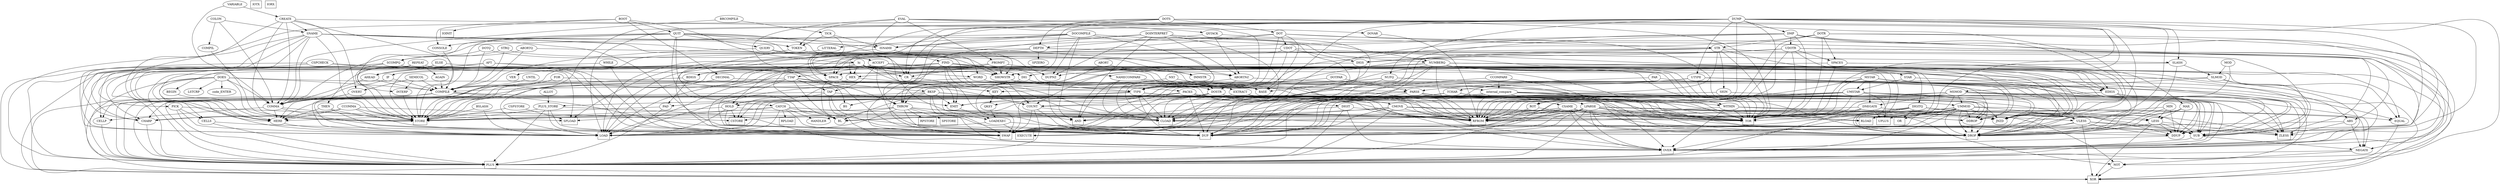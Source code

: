 strict digraph words {
"IOINIT" [shape=box]
"IOTX" [shape=box]
"IORX" [shape=box]
"EXECUTE" [shape=box]
"STORE" [shape=box]
"CSTORE" [shape=box]
"LOAD" [shape=box]
"CLOAD" [shape=box]
"RFROM" [shape=box]
"TOR" [shape=box]
"RLOAD" [shape=box]
"SPLOAD" [shape=box]
"SPSTORE" [shape=box]
"RPLOAD" [shape=box]
"RPSTORE" [shape=box]
"DUP" [shape=box]
"OVER" [shape=box]
"SWAP" [shape=box]
"DROP" [shape=box]
"UPLUS" [shape=box]
"PLUS" [shape=box]
"XOR" [shape=box]
"AND" [shape=box]
"OR" [shape=box]
"ZLESS" [shape=box]
"UMMOD" -> "DDROP"
"NUMBERQ" -> "PLUS"
"NUMBERQ" -> "STAR"
"QUIT" -> "CR"
"COMPILE" -> "TOR"
"DOTS" -> "SHOWSTR"
"MIN" -> "LESS"
"DIG" -> "EXTRACT"
"COMMA" -> "DUP"
"NUMBERQ" -> "COUNT"
"SHOWSTR" -> "DOSTR"
"COUNT" -> "SWAP"
"DOTR" -> "RFROM"
"QUIT" -> "DUPNZ"
"MAX" -> "LESS"
"HEX" -> "BASE"
"SLMOD" -> "OVER"
"THROW" -> "DROP"
"DMP" -> "SPACE"
"DMP" -> "CLOAD"
"COMMA" -> "CELLP"
"DNEGATE" -> "TOR"
"WITHIN" -> "TOR"
"MSTAR" -> "ABS"
"UMSTAR" -> "DUP"
"STR" -> "RFROM"
"UMMOD" -> "DROP"
"CATCH" -> "DROP"
"CELLS" -> "PLUS"
"VARIABLE" -> "CREATE"
"AFT" -> "BEGIN"
"UTYPE" -> "TOR"
"THROW" -> "HANDLER"
"TTAP" -> "XOR"
"BOOT" -> "CONSOLE"
"DUMP" -> "SPACE"
"UMMOD" -> "PLUS"
"BKSP" -> "BL"
"MSMOD" -> "SWAP"
"CATCH" -> "EXECUTE"
"THROW" -> "STORE"
"LPARSE" -> "PLUS"
"BRCOMPILE" -> "TICK"
"NEGATE" -> "NOT"
"UDOT" -> "TYPE"
"DOTR" -> "STR"
"hi" -> "CR"
"SCOMPQ" -> "CHARP"
"DNEGATE" -> "RFROM"
"DOTS" -> "PICK"
"FIND" -> "AND"
"DOCOMPILE" -> "NUMBERQ"
"CSPCHECK" -> "XOR"
"DOTS" -> "CR"
"DOTS" -> "RLOAD"
"DOINTERPRET" -> "CLOAD"
"SNAME" -> "CLOAD"
"internal_compare" -> "DDROP"
"QSTACK" -> "ABORTNZ"
"CSAME" -> "OVER"
"TYPE" -> "CLOAD"
"CMOVE" -> "CSTORE"
"UMSTAR" -> "PLUS"
"DIG" -> "BASE"
"DIGITQ" -> "LESS"
"DOES" -> "LSTCRP"
"FIND" -> "PLUS"
"DIGS" -> "DIG"
"BRCOMPILE" -> "COMMA"
"hi" -> "TYPE"
"internal_compare" -> "SWAP"
"BOOT" -> "hi"
"TAP" -> "DUP"
"DUMP" -> "DROP"
"DUMP" -> "NOT"
"DOINTERPRET" -> "NUMBERQ"
"DNEGATE" -> "UPLUS"
"UNTIL" -> "COMPILE"
"DMP" -> "OVER"
"DOCOMPILE" -> "EXECUTE"
"TYPE" -> "EMIT"
"DOTPAR" -> "TYPE"
"NUMBERQ" -> "DIGITQ"
"MSMOD" -> "DNEGATE"
"THROW" -> "TOR"
"MSTAR" -> "DNEGATE"
"DOSTR" -> "RFROM"
"DOTS" -> "DEPTH"
"internal_compare" -> "CSAME"
"SNAME" -> "TOKEN"
"CONSOLE" -> "STORE"
"CSPCHECK" -> "SPLOAD"
"WORD" -> "PACKS"
"SIGN" -> "HOLD"
"THROW" -> "SWAP"
"MSMOD" -> "RLOAD"
"THROW" -> "RPSTORE"
"NEGATE" -> "PLUS"
"NUMBERQ" -> "DUPNZ"
"SCOMPQ" -> "HERE"
"PAR" -> "DDROP"
"UMSTAR" -> "RFROM"
"UMSTAR" -> "UPLUS"
"OVERT" -> "STORE"
"CSAME" -> "JNZD"
"SUB" -> "PLUS"
"ACCEPT" -> "KEY"
"EXTRACT" -> "DIGIT"
"STR" -> "EDIGS"
"EVAL" -> "QSTACK"
"TYPE" -> "TOR"
"DOINTERPRET" -> "ISNAME"
"ALLOT" -> "PLUS_STORE"
"WITHIN" -> "RFROM"
"NUMBERQ" -> "OVER"
"DIGIT" -> "PLUS"
"NOT" -> "XOR"
"DIGITQ" -> "ULESS"
"STAR" -> "DROP"
"SNAME" -> "DUP"
"ACCEPT" -> "XOR"
"PROMPT" -> "CR"
"PARSE" -> "TOR"
"MSMOD" -> "DUP"
"WITHIN" -> "ULESS"
"DMP" -> "DUP"
"CELLP" -> "PLUS"
"STR" -> "DUP"
"NUFQ" -> "DDROP"
"SLMOD" -> "MSMOD"
"DOSTR" -> "TOR"
"BKSP" -> "OVER"
"BSLASH" -> "LOAD"
"DIGITQ" -> "OVER"
"CCOMMA" -> "CHARP"
"ULESS" -> "DDUP"
"MSTAR" -> "DDUP"
"UDOTR" -> "SPACES"
"LPARSE" -> "ZLESS"
"BOOT" -> "QUIT"
"CMOVE" -> "DUP"
"DOINTERPRET" -> "DUPNZ"
"CSPCHECK" -> "LOAD"
"DOINTERPRET" -> "EXECUTE"
"DMP" -> "PLUS"
"SPACES" -> "SPACE"
"ISNAME" -> "FIND"
"CSAME" -> "CHARP"
"ULESS" -> "SWAP"
"COLON" -> "SNAME"
"TAP" -> "PLUS"
"MSMOD" -> "RFROM"
"IF" -> "COMPILE"
"ROT" -> "TOR"
"LPARSE" -> "EQUAL"
"NUMBERQ" -> "JNZD"
"UMSTAR" -> "SWAP"
"internal_compare" -> "DUP"
"EDIGS" -> "SUB"
"TCHAR" -> "BL"
"SLMOD" -> "SWAP"
"NUMBERQ" -> "LOAD"
"PACKS" -> "RFROM"
"CCOMPARE" -> "internal_compare"
"hi" -> "VER"
"NUMBERQ" -> "CLOAD"
"DOTPAR" -> "PARSE"
"FIND" -> "RFROM"
"EVAL" -> "DUP"
"TTAP" -> "SWAP"
"WORD" -> "HERE"
"DECIMAL" -> "BASE"
"NAMECOMPARE" -> "internal_compare"
"DOCOMPILE" -> "COMMA"
"TICK" -> "ISNAME"
"QUIT" -> "INTERP"
"DECIMAL" -> "STORE"
"DOT" -> "XOR"
"DEPTH" -> "SPZERO"
"COMMA" -> "HERE"
"BDIGS" -> "STORE"
"QUIT" -> "QUERY"
"TICK" -> "THROW"
"UMMOD" -> "DDUP"
"DEPTH" -> "SUB"
"THROW" -> "LOAD"
"HOLD" -> "LOAD"
"LESS" -> "DDUP"
"REPEAT" -> "AGAIN"
"SCOMPQ" -> "WORD"
"SNAME" -> "LOAD"
"EDIGS" -> "LOAD"
"TOKEN" -> "WORD"
"FIND" -> "CHARP"
"DUMP" -> "DMP"
"PACKS" -> "DDUP"
"SNAME" -> "STORE"
"UDOTR" -> "TYPE"
"UMMOD" -> "JNZD"
"NXT" -> "COMPILE"
"EVAL" -> "TOKEN"
"EMIT" -> "LOADEXEC"
"DIGIT" -> "AND"
"AGAIN" -> "COMPILE"
"EVAL" -> "PROMPT"
"TCHAR" -> "WITHIN"
"LESS" -> "DROP"
"DOVAR" -> "RFROM"
"QKEY" -> "LOADEXEC"
"TTAP" -> "BL"
"DOTQ" -> "SHOWSTR"
"MOD" -> "SLMOD"
"SLMOD" -> "ZLESS"
"SPACES" -> "MAX"
"EDIGS" -> "DROP"
"PAD" -> "PLUS"
"BKSP" -> "SWAP"
"PICK" -> "LOAD"
"TCHAR" -> "AND"
"CREATE" -> "HERE"
"THROW" -> "SPSTORE"
"INTERP" -> "STORE"
"DOT" -> "UDOT"
"CSPSTORE" -> "SPLOAD"
"hi" -> "HEX"
"SPACE" -> "BL"
"BKSP" -> "EMIT"
"CATCH" -> "STORE"
"CREATE" -> "COMPILE"
"MAX" -> "SWAP"
"PLUS_STORE" -> "STORE"
"BSLASH" -> "STORE"
"ACCEPT" -> "TTAP"
"ABORTQ" -> "COMPILE"
"NUMBERQ" -> "HEX"
"SEMICOL" -> "COMPILE"
"MAX" -> "DDUP"
"DUMP" -> "DDUP"
"PAD" -> "HERE"
"DMP" -> "UDOTR"
"MOD" -> "DROP"
"DOTR" -> "OVER"
"STR" -> "BDIGS"
"SIGN" -> "ZLESS"
"hi" -> "EDIGS"
"hi" -> "DIG"
"ABORT" -> "IMMSTR"
"AFT" -> "SWAP"
"NUFQ" -> "KEY"
"LPARSE" -> "BL"
"QUERY" -> "STORE"
"DOES" -> "RFROM"
"DOCOMPILE" -> "LITTERAL"
"CMOVE" -> "JNZD"
"SLASH" -> "SWAP"
"BKSP" -> "SUB"
"ULESS" -> "DROP"
"WITHIN" -> "SUB"
"NUFQ" -> "EQUAL"
"UTYPE" -> "CLOAD"
"ABS" -> "ZLESS"
"PACKS" -> "DUP"
"EDIGS" -> "OVER"
"TYPE" -> "JNZD"
"SNAME" -> "HERE"
"TOKEN" -> "BL"
"THEN" -> "STORE"
"STR" -> "ABS"
"PICK" -> "SPLOAD"
"UTYPE" -> "PLUS"
"UTYPE" -> "DROP"
"LESS" -> "XOR"
"internal_compare" -> "DROP"
"LESS" -> "ZLESS"
"CATCH" -> "SPLOAD"
"QUERY" -> "ACCEPT"
"BKSP" -> "TOR"
"NUMBERQ" -> "NEGATE"
"LITTERAL" -> "COMPILE"
"hi" -> "BDIGS"
"QUIT" -> "COUNT"
"FIND" -> "CLOAD"
"STRQ" -> "COMPILE"
"IF" -> "COMMA"
"COUNT" -> "PLUS"
"hi" -> "RFROM"
"LPARSE" -> "DUP"
"UMMOD" -> "NEGATE"
"NUMBERQ" -> "EQUAL"
"REPEAT" -> "SWAP"
"PACKS" -> "CSTORE"
"HOLD" -> "STORE"
"DOTS" -> "DOT"
"DMP" -> "TOR"
"SPACE" -> "EMIT"
"DOES" -> "CELLS"
"BEGIN" -> "HERE"
"DOT" -> "STR"
"DIGITQ" -> "SUB"
"CCOMPARE" -> "OVER"
"CATCH" -> "TOR"
"TAP" -> "EMIT"
"DUMP" -> "HEX"
"NUMBERQ" -> "TOR"
"LPARSE" -> "NOT"
"DUMP" -> "BASE"
"BDIGS" -> "PAD"
"QUIT" -> "STORE"
"DUPNZ" -> "DUP"
"FOR" -> "TOR"
"DOINTERPRET" -> "THROW"
"DOCOMPILE" -> "DUPNZ"
"HOLD" -> "CSTORE"
"PARSE" -> "PLUS"
"ACCEPT" -> "DDUP"
"ABS" -> "NEGATE"
"ACCEPT" -> "OVER"
"SNAME" -> "CHARP"
"AHEAD" -> "COMMA"
"AHEAD" -> "COMPILE"
"CATCH" -> "LOAD"
"COMPILE" -> "CELLP"
"LPARSE" -> "LOAD"
"FIND" -> "TOR"
"UMMOD" -> "DUP"
"DIGITQ" -> "DUP"
"NUMBERQ" -> "SWAP"
"DIGIT" -> "OVER"
"ACCEPT" -> "WITHIN"
"CSPSTORE" -> "STORE"
"EXTRACT" -> "SWAP"
"DOES" -> "code_ENTER"
"SCOMPQ" -> "CLOAD"
"COMPILE" -> "DUP"
"ABORTNZ" -> "THROW"
"PARSE" -> "SUB"
"LOADEXEC" -> "EXECUTE"
"DEPTH" -> "SPLOAD"
"internal_compare" -> "CHARP"
"SCOMPQ" -> "STORE"
"WHILE" -> "IF"
"UDOTR" -> "DIGS"
"DDUP" -> "OVER"
"FIND" -> "DROP"
"HOLD" -> "SUB"
"UTYPE" -> "TCHAR"
"DEPTH" -> "SWAP"
"PLUS_STORE" -> "LOAD"
"DIGIT" -> "LESS"
"DIG" -> "HOLD"
"UMSTAR" -> "DROP"
"MSTAR" -> "SWAP"
"DOCOMPILE" -> "THROW"
"ACCEPT" -> "PLUS"
"TTAP" -> "BS"
"SNAME" -> "PLUS"
"PACKS" -> "CMOVE"
"HEX" -> "STORE"
"UMMOD" -> "UPLUS"
"ACCEPT" -> "BL"
"LPARSE" -> "TOR"
"PICK" -> "PLUS"
"hi" -> "LOAD"
"DOT" -> "BASE"
"MSTAR" -> "UMSTAR"
"BKSP" -> "BS"
"DEPTH" -> "SLASH"
"UDOTR" -> "TOR"
"CR" -> "EMIT"
"CMOVE" -> "RLOAD"
"MSTAR" -> "RFROM"
"EVAL" -> "CLOAD"
"DOTQ" -> "SCOMPQ"
"LOADEXEC" -> "DUP"
"DUMP" -> "NUFQ"
"DOES" -> "PLUS"
"CSAME" -> "TOR"
"QSTACK" -> "ZLESS"
"internal_compare" -> "COUNT"
"NUFQ" -> "DUP"
"DOES" -> "COMPILE"
"TYPE" -> "PLUS"
"ACCEPT" -> "DROP"
"SNAME" -> "COMMA"
"DOINTERPRET" -> "ABORTNZ"
"COMPILE" -> "COMMA"
"UTYPE" -> "DUP"
"QUIT" -> "CATCH"
"NUMBERQ" -> "RLOAD"
"PARSE" -> "LOAD"
"TAP" -> "CSTORE"
"MSMOD" -> "NEGATE"
"DOT" -> "TYPE"
"ULESS" -> "ZLESS"
"CATCH" -> "RFROM"
"NXT" -> "JNZD"
"UTYPE" -> "JNZD"
"FIND" -> "DDUP"
"WHILE" -> "SWAP"
"DIGS" -> "DUP"
"LPARSE" -> "STORE"
"PAR" -> "PARSE"
"DOINTERPRET" -> "AND"
"TYPE" -> "DUP"
"internal_compare" -> "RFROM"
"UMMOD" -> "RFROM"
"DUMP" -> "STORE"
"DUMP" -> "SLASH"
"TAP" -> "OVER"
"MSMOD" -> "PLUS"
"DOTR" -> "TOR"
"PROMPT" -> "LOAD"
"DNEGATE" -> "PLUS"
"MSMOD" -> "ZLESS"
"DOES" -> "COMMA"
"UMMOD" -> "TOR"
"EQUAL" -> "XOR"
"PARSE" -> "LPARSE"
"SNAME" -> "SHOWSTR"
"PICK" -> "CELLS"
"ISNAME" -> "LOAD"
"ABORTQ" -> "SCOMPQ"
"QUERY" -> "DROP"
"BKSP" -> "XOR"
"DOTR" -> "SPACES"
"TTAP" -> "DROP"
"internal_compare" -> "TOR"
"ABS" -> "DUP"
"ACCEPT" -> "DUP"
"FOR" -> "COMPILE"
"DMP" -> "JNZD"
"STRQ" -> "SCOMPQ"
"SNAME" -> "DROP"
"STRQ" -> "IMMSTR"
"DOES" -> "STORE"
"UDOTR" -> "BDIGS"
"QUIT" -> "SHOWSTR"
"UMSTAR" -> "TOR"
"PACKS" -> "TOR"
"hi" -> "BASE"
"SEMICOL" -> "INTERP"
"CMOVE" -> "CLOAD"
"DDROP" -> "DROP"
"DOTR" -> "SUB"
"DUMP" -> "TOR"
"KEY" -> "QKEY"
"UMSTAR" -> "ROT"
"PACKS" -> "SWAP"
"CSAME" -> "DDROP"
"ELSE" -> "AHEAD"
"EXTRACT" -> "UMMOD"
"DOCOMPILE" -> "CLOAD"
"ULESS" -> "SUB"
"DIGITQ" -> "TOR"
"DOT" -> "SPACE"
"TTAP" -> "DUP"
"internal_compare" -> "SUB"
"QUIT" -> "TYPE"
"DUMP" -> "JNZD"
"UDOT" -> "BDIGS"
"DIGITQ" -> "RFROM"
"HERE" -> "LOAD"
"DOTS" -> "JNZD"
"DOTS" -> "TOR"
"FIND" -> "NAMECOMPARE"
"CMOVE" -> "TOR"
"VARIABLE" -> "COMMA"
"PACKS" -> "PLUS"
"CCOMPARE" -> "CLOAD"
"LPARSE" -> "OVER"
"CATCH" -> "HANDLER"
"ABORT" -> "THROW"
"QUIT" -> "CONSOLE"
"PLUS_STORE" -> "SWAP"
"LPARSE" -> "SUB"
"LESS" -> "SUB"
"hi" -> "SHOWSTR"
"PROMPT" -> "SHOWSTR"
"DOT" -> "LOAD"
"FIND" -> "DUP"
"CREATE" -> "DOVAR"
"NAMECOMPARE" -> "OVER"
"PARSE" -> "RFROM"
"WITHIN" -> "OVER"
"DUMP" -> "CR"
"SNAME" -> "ISNAME"
"DUMP" -> "UTYPE"
"DUMP" -> "LOAD"
"UMSTAR" -> "OVER"
"DOSTR" -> "PLUS"
"EVAL" -> "DROP"
"TCHAR" -> "DROP"
"STR" -> "DIGS"
"MSTAR" -> "XOR"
"DIGITQ" -> "OR"
"UMMOD" -> "RLOAD"
"UDOT" -> "SPACE"
"SUB" -> "NEGATE"
"CCOMMA" -> "HERE"
"AFT" -> "AHEAD"
"SHOWSTR" -> "TYPE"
"UMSTAR" -> "JNZD"
"ACCEPT" -> "SUB"
"SPACES" -> "TOR"
"CSAME" -> "SUB"
"TICK" -> "TOKEN"
"IMMSTR" -> "DOSTR"
"FIND" -> "LOAD"
"EVAL" -> "LOADEXEC"
"CSAME" -> "RFROM"
"DOSTR" -> "COUNT"
"SLASH" -> "DROP"
"PROMPT" -> "EQUAL"
"CHARP" -> "PLUS"
"DNEGATE" -> "NOT"
"CREATE" -> "SNAME"
"THROW" -> "RFROM"
"UMMOD" -> "SWAP"
"NUMBERQ" -> "STORE"
"CSAME" -> "DUP"
"UDOTR" -> "RFROM"
"EDIGS" -> "PAD"
"MSTAR" -> "ZLESS"
"DUMP" -> "RFROM"
"ROT" -> "RFROM"
"COMPILE" -> "LOAD"
"DOES" -> "LOAD"
"TTAP" -> "BKSP"
"CREATE" -> "STORE"
"NUMBERQ" -> "BASE"
"MSMOD" -> "TOR"
"DUMP" -> "ROT"
"NUMBERQ" -> "DUP"
"CREATE" -> "OVERT"
"NUFQ" -> "QKEY"
"COMPIL" -> "STORE"
"DIG" -> "LOAD"
"THEN" -> "SWAP"
"MIN" -> "DROP"
"ABORTNZ" -> "DOSTR"
"TCHAR" -> "DUP"
"SEMICOL" -> "OVERT"
"THEN" -> "HERE"
"NUMBERQ" -> "SUB"
"UDOT" -> "EDIGS"
"DOSTR" -> "SWAP"
"SCOMPQ" -> "PLUS"
"ROT" -> "SWAP"
"CMOVE" -> "RFROM"
"UTYPE" -> "EMIT"
"COUNT" -> "CLOAD"
"PARSE" -> "PLUS_STORE"
"CSPCHECK" -> "ABORTNZ"
"PLUS_STORE" -> "OVER"
"CCOMMA" -> "STORE"
"CSAME" -> "DROP"
"NAMECOMPARE" -> "AND"
"FIND" -> "CELLP"
"NUMBERQ" -> "RFROM"
"STR" -> "SIGN"
"TTAP" -> "TAP"
"DOCOMPILE" -> "AND"
"ELSE" -> "THEN"
"FIND" -> "SWAP"
"SHOWSTR" -> "COUNT"
"BOOT" -> "DECIMAL"
"DOTQ" -> "COMPILE"
"UDOTR" -> "SUB"
"CMOVE" -> "DDROP"
"COLON" -> "COMPIL"
"LPARSE" -> "SWAP"
"ELSE" -> "SWAP"
"SLASH" -> "SLMOD"
"COMPILE" -> "RFROM"
"REPEAT" -> "HERE"
"TYPE" -> "DROP"
"BKSP" -> "RFROM"
"LPARSE" -> "RFROM"
"COLON" -> "COMMA"
"hi" -> "HOLD"
"UDOTR" -> "EDIGS"
"MAX" -> "DROP"
"AFT" -> "DROP"
"CREATE" -> "COMMA"
"COMMA" -> "STORE"
"CCOMMA" -> "DUP"
"ULESS" -> "XOR"
"CCOMMA" -> "CSTORE"
"hi" -> "STORE"
"hi" -> "TOR"
"OVERT" -> "LOAD"
"STAR" -> "UMSTAR"
"MSMOD" -> "UMMOD"
"MIN" -> "SWAP"
"MSTAR" -> "TOR"
"ABORTQ" -> "ABORTNZ"
"CMOVE" -> "PLUS"
"ABORTNZ" -> "DROP"
"LPARSE" -> "CLOAD"
"CELLS" -> "DUP"
"DOSTR" -> "RLOAD"
"QSTACK" -> "DEPTH"
"FOR" -> "HERE"
"PLUS_STORE" -> "PLUS"
"NUMBERQ" -> "DDROP"
"LPARSE" -> "DROP"
"NAMECOMPARE" -> "CLOAD"
"UDOTR" -> "OVER"
"BOOT" -> "IOINIT"
"CSAME" -> "CLOAD"
"DOTR" -> "TYPE"
"UMMOD" -> "OR"
"WORD" -> "PARSE"
"COUNT" -> "DUP"
"DOCOMPILE" -> "ISNAME"
"REPEAT" -> "STORE"
"LOADEXEC" -> "LOAD"
"HOLD" -> "DUP"
"LPARSE" -> "JNZD"
"ACCEPT" -> "TAP"
"STR" -> "TOR"
"UDOT" -> "DIGS"
"NUMBERQ" -> "DROP"
"UMMOD" -> "ULESS"
"MIN" -> "DDUP"
"CATCH" -> "RPLOAD"
"SPACES" -> "JNZD"
}

